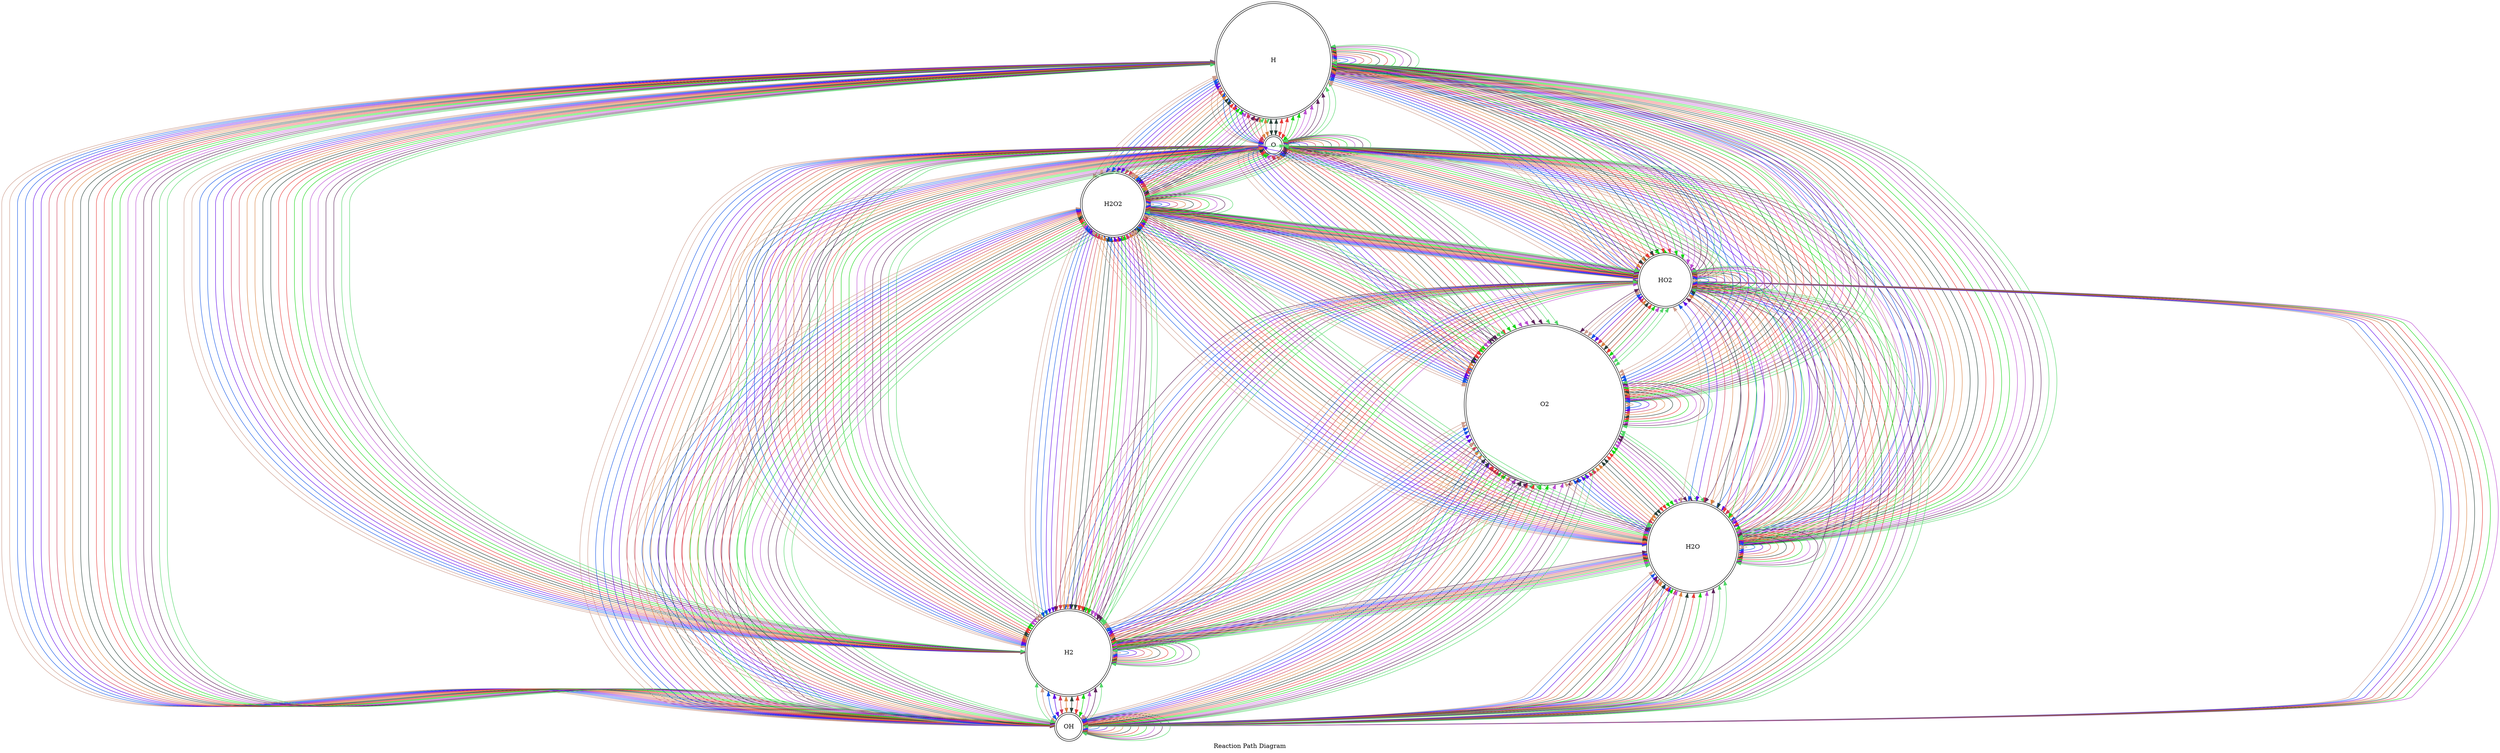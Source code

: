 digraph "final/results2" {
	node [shape=doublecircle]
	label="Reaction Path Diagram"
	H [height=3.61687561831 width=3.61687561831]
	O [height=0.135859610276 width=0.135859610276]
	OH [height=0.799648479625 width=0.799648479625]
	H2 [height=2.66918374815 width=2.66918374815]
	H2O [height=2.82556073487 width=2.82556073487]
	O2 [height=5.0 width=5.0]
	HO2 [height=1.6449442392 width=1.6449442392]
	H2O2 [height=1.9744276355 width=1.9744276355]
	H -> O [color="#CC9B8B" dir=both]
	H -> OH [color="#CC9B8B" dir=both]
	H -> H [color="#CC9B8B" dir=both]
	H -> H2 [color="#CC9B8B" dir=both]
	H -> H2O [color="#CC9B8B" dir=both]
	H -> O2 [color="#CC9B8B" dir=both]
	H -> HO2 [color="#CC9B8B" dir=both]
	H -> H2O2 [color="#CC9B8B" dir=both]
	O2 -> O [color="#CC9B8B" dir=both]
	O2 -> OH [color="#CC9B8B" dir=both]
	O2 -> H [color="#CC9B8B" dir=both]
	O2 -> H2 [color="#CC9B8B" dir=both]
	O2 -> H2O [color="#CC9B8B" dir=both]
	O2 -> O2 [color="#CC9B8B" dir=both]
	O2 -> HO2 [color="#CC9B8B" dir=both]
	O2 -> H2O2 [color="#CC9B8B" dir=both]
	O -> O [color="#CC9B8B" dir=both]
	O -> OH [color="#CC9B8B" dir=both]
	O -> H [color="#CC9B8B" dir=both]
	O -> H2 [color="#CC9B8B" dir=both]
	O -> H2O [color="#CC9B8B" dir=both]
	O -> O2 [color="#CC9B8B" dir=both]
	O -> HO2 [color="#CC9B8B" dir=both]
	O -> H2O2 [color="#CC9B8B" dir=both]
	OH -> O [color="#CC9B8B" dir=both]
	OH -> OH [color="#CC9B8B" dir=both]
	OH -> H [color="#CC9B8B" dir=both]
	OH -> H2 [color="#CC9B8B" dir=both]
	OH -> H2O [color="#CC9B8B" dir=both]
	OH -> O2 [color="#CC9B8B" dir=both]
	OH -> HO2 [color="#CC9B8B" dir=both]
	OH -> H2O2 [color="#CC9B8B" dir=both]
	H2 -> O [color="#CC9B8B" dir=both]
	H2 -> OH [color="#CC9B8B" dir=both]
	H2 -> H [color="#CC9B8B" dir=both]
	H2 -> H2 [color="#CC9B8B" dir=both]
	H2 -> H2O [color="#CC9B8B" dir=both]
	H2 -> O2 [color="#CC9B8B" dir=both]
	H2 -> HO2 [color="#CC9B8B" dir=both]
	H2 -> H2O2 [color="#CC9B8B" dir=both]
	H2O -> O [color="#CC9B8B" dir=both]
	H2O -> OH [color="#CC9B8B" dir=both]
	H2O -> H [color="#CC9B8B" dir=both]
	H2O -> H2 [color="#CC9B8B" dir=both]
	H2O -> H2O [color="#CC9B8B" dir=both]
	H2O -> O2 [color="#CC9B8B" dir=both]
	H2O -> HO2 [color="#CC9B8B" dir=both]
	H2O -> H2O2 [color="#CC9B8B" dir=both]
	HO2 -> O [color="#CC9B8B" dir=both]
	HO2 -> OH [color="#CC9B8B" dir=both]
	HO2 -> H [color="#CC9B8B" dir=both]
	HO2 -> H2 [color="#CC9B8B" dir=both]
	HO2 -> H2O [color="#CC9B8B" dir=both]
	HO2 -> O2 [color="#CC9B8B" dir=both]
	HO2 -> HO2 [color="#CC9B8B" dir=both]
	HO2 -> H2O2 [color="#CC9B8B" dir=both]
	H2O2 -> O [color="#CC9B8B" dir=both]
	H2O2 -> OH [color="#CC9B8B" dir=both]
	H2O2 -> H [color="#CC9B8B" dir=both]
	H2O2 -> H2 [color="#CC9B8B" dir=both]
	H2O2 -> H2O [color="#CC9B8B" dir=both]
	H2O2 -> O2 [color="#CC9B8B" dir=both]
	H2O2 -> HO2 [color="#CC9B8B" dir=both]
	H2O2 -> H2O2 [color="#CC9B8B" dir=both]
	O -> H [color="#1357E7" dir=both]
	O -> OH [color="#1357E7" dir=both]
	O -> O [color="#1357E7" dir=both]
	O -> H2 [color="#1357E7" dir=both]
	O -> H2O [color="#1357E7" dir=both]
	O -> O2 [color="#1357E7" dir=both]
	O -> HO2 [color="#1357E7" dir=both]
	O -> H2O2 [color="#1357E7" dir=both]
	H2 -> H [color="#1357E7" dir=both]
	H2 -> OH [color="#1357E7" dir=both]
	H2 -> O [color="#1357E7" dir=both]
	H2 -> H2 [color="#1357E7" dir=both]
	H2 -> H2O [color="#1357E7" dir=both]
	H2 -> O2 [color="#1357E7" dir=both]
	H2 -> HO2 [color="#1357E7" dir=both]
	H2 -> H2O2 [color="#1357E7" dir=both]
	H -> H [color="#1357E7" dir=both]
	H -> OH [color="#1357E7" dir=both]
	H -> O [color="#1357E7" dir=both]
	H -> H2 [color="#1357E7" dir=both]
	H -> H2O [color="#1357E7" dir=both]
	H -> O2 [color="#1357E7" dir=both]
	H -> HO2 [color="#1357E7" dir=both]
	H -> H2O2 [color="#1357E7" dir=both]
	OH -> H [color="#1357E7" dir=both]
	OH -> OH [color="#1357E7" dir=both]
	OH -> O [color="#1357E7" dir=both]
	OH -> H2 [color="#1357E7" dir=both]
	OH -> H2O [color="#1357E7" dir=both]
	OH -> O2 [color="#1357E7" dir=both]
	OH -> HO2 [color="#1357E7" dir=both]
	OH -> H2O2 [color="#1357E7" dir=both]
	H2O -> H [color="#1357E7" dir=both]
	H2O -> OH [color="#1357E7" dir=both]
	H2O -> O [color="#1357E7" dir=both]
	H2O -> H2 [color="#1357E7" dir=both]
	H2O -> H2O [color="#1357E7" dir=both]
	H2O -> O2 [color="#1357E7" dir=both]
	H2O -> HO2 [color="#1357E7" dir=both]
	H2O -> H2O2 [color="#1357E7" dir=both]
	O2 -> H [color="#1357E7" dir=both]
	O2 -> OH [color="#1357E7" dir=both]
	O2 -> O [color="#1357E7" dir=both]
	O2 -> H2 [color="#1357E7" dir=both]
	O2 -> H2O [color="#1357E7" dir=both]
	O2 -> O2 [color="#1357E7" dir=both]
	O2 -> HO2 [color="#1357E7" dir=both]
	O2 -> H2O2 [color="#1357E7" dir=both]
	HO2 -> H [color="#1357E7" dir=both]
	HO2 -> OH [color="#1357E7" dir=both]
	HO2 -> O [color="#1357E7" dir=both]
	HO2 -> H2 [color="#1357E7" dir=both]
	HO2 -> H2O [color="#1357E7" dir=both]
	HO2 -> O2 [color="#1357E7" dir=both]
	HO2 -> HO2 [color="#1357E7" dir=both]
	HO2 -> H2O2 [color="#1357E7" dir=both]
	H2O2 -> H [color="#1357E7" dir=both]
	H2O2 -> OH [color="#1357E7" dir=both]
	H2O2 -> O [color="#1357E7" dir=both]
	H2O2 -> H2 [color="#1357E7" dir=both]
	H2O2 -> H2O [color="#1357E7" dir=both]
	H2O2 -> O2 [color="#1357E7" dir=both]
	H2O2 -> HO2 [color="#1357E7" dir=both]
	H2O2 -> H2O2 [color="#1357E7" dir=both]
	H2 -> H2O [color="#5F0AEB" dir=both]
	H2 -> H [color="#5F0AEB" dir=both]
	H2 -> O [color="#5F0AEB" dir=both]
	H2 -> OH [color="#5F0AEB" dir=both]
	H2 -> H2 [color="#5F0AEB" dir=both]
	H2 -> O2 [color="#5F0AEB" dir=both]
	H2 -> HO2 [color="#5F0AEB" dir=both]
	H2 -> H2O2 [color="#5F0AEB" dir=both]
	OH -> H2O [color="#5F0AEB" dir=both]
	OH -> H [color="#5F0AEB" dir=both]
	OH -> O [color="#5F0AEB" dir=both]
	OH -> OH [color="#5F0AEB" dir=both]
	OH -> H2 [color="#5F0AEB" dir=both]
	OH -> O2 [color="#5F0AEB" dir=both]
	OH -> HO2 [color="#5F0AEB" dir=both]
	OH -> H2O2 [color="#5F0AEB" dir=both]
	H -> H2O [color="#5F0AEB" dir=both]
	H -> H [color="#5F0AEB" dir=both]
	H -> O [color="#5F0AEB" dir=both]
	H -> OH [color="#5F0AEB" dir=both]
	H -> H2 [color="#5F0AEB" dir=both]
	H -> O2 [color="#5F0AEB" dir=both]
	H -> HO2 [color="#5F0AEB" dir=both]
	H -> H2O2 [color="#5F0AEB" dir=both]
	O -> H2O [color="#5F0AEB" dir=both]
	O -> H [color="#5F0AEB" dir=both]
	O -> O [color="#5F0AEB" dir=both]
	O -> OH [color="#5F0AEB" dir=both]
	O -> H2 [color="#5F0AEB" dir=both]
	O -> O2 [color="#5F0AEB" dir=both]
	O -> HO2 [color="#5F0AEB" dir=both]
	O -> H2O2 [color="#5F0AEB" dir=both]
	H2O -> H2O [color="#5F0AEB" dir=both]
	H2O -> H [color="#5F0AEB" dir=both]
	H2O -> O [color="#5F0AEB" dir=both]
	H2O -> OH [color="#5F0AEB" dir=both]
	H2O -> H2 [color="#5F0AEB" dir=both]
	H2O -> O2 [color="#5F0AEB" dir=both]
	H2O -> HO2 [color="#5F0AEB" dir=both]
	H2O -> H2O2 [color="#5F0AEB" dir=both]
	O2 -> H2O [color="#5F0AEB" dir=both]
	O2 -> H [color="#5F0AEB" dir=both]
	O2 -> O [color="#5F0AEB" dir=both]
	O2 -> OH [color="#5F0AEB" dir=both]
	O2 -> H2 [color="#5F0AEB" dir=both]
	O2 -> O2 [color="#5F0AEB" dir=both]
	O2 -> HO2 [color="#5F0AEB" dir=both]
	O2 -> H2O2 [color="#5F0AEB" dir=both]
	HO2 -> H2O [color="#5F0AEB" dir=both]
	HO2 -> H [color="#5F0AEB" dir=both]
	HO2 -> O [color="#5F0AEB" dir=both]
	HO2 -> OH [color="#5F0AEB" dir=both]
	HO2 -> H2 [color="#5F0AEB" dir=both]
	HO2 -> O2 [color="#5F0AEB" dir=both]
	HO2 -> HO2 [color="#5F0AEB" dir=both]
	HO2 -> H2O2 [color="#5F0AEB" dir=both]
	H2O2 -> H2O [color="#5F0AEB" dir=both]
	H2O2 -> H [color="#5F0AEB" dir=both]
	H2O2 -> O [color="#5F0AEB" dir=both]
	H2O2 -> OH [color="#5F0AEB" dir=both]
	H2O2 -> H2 [color="#5F0AEB" dir=both]
	H2O2 -> O2 [color="#5F0AEB" dir=both]
	H2O2 -> HO2 [color="#5F0AEB" dir=both]
	H2O2 -> H2O2 [color="#5F0AEB" dir=both]
	O -> OH [color="#D13D59" dir=both]
	O -> H [color="#D13D59" dir=both]
	O -> O [color="#D13D59" dir=both]
	O -> H2 [color="#D13D59" dir=both]
	O -> H2O [color="#D13D59" dir=both]
	O -> O2 [color="#D13D59" dir=both]
	O -> HO2 [color="#D13D59" dir=both]
	O -> H2O2 [color="#D13D59" dir=both]
	H2O -> OH [color="#D13D59" dir=both]
	H2O -> H [color="#D13D59" dir=both]
	H2O -> O [color="#D13D59" dir=both]
	H2O -> H2 [color="#D13D59" dir=both]
	H2O -> H2O [color="#D13D59" dir=both]
	H2O -> O2 [color="#D13D59" dir=both]
	H2O -> HO2 [color="#D13D59" dir=both]
	H2O -> H2O2 [color="#D13D59" dir=both]
	H -> OH [color="#D13D59" dir=both]
	H -> H [color="#D13D59" dir=both]
	H -> O [color="#D13D59" dir=both]
	H -> H2 [color="#D13D59" dir=both]
	H -> H2O [color="#D13D59" dir=both]
	H -> O2 [color="#D13D59" dir=both]
	H -> HO2 [color="#D13D59" dir=both]
	H -> H2O2 [color="#D13D59" dir=both]
	OH -> OH [color="#D13D59" dir=both]
	OH -> H [color="#D13D59" dir=both]
	OH -> O [color="#D13D59" dir=both]
	OH -> H2 [color="#D13D59" dir=both]
	OH -> H2O [color="#D13D59" dir=both]
	OH -> O2 [color="#D13D59" dir=both]
	OH -> HO2 [color="#D13D59" dir=both]
	OH -> H2O2 [color="#D13D59" dir=both]
	H2 -> OH [color="#D13D59" dir=both]
	H2 -> H [color="#D13D59" dir=both]
	H2 -> O [color="#D13D59" dir=both]
	H2 -> H2 [color="#D13D59" dir=both]
	H2 -> H2O [color="#D13D59" dir=both]
	H2 -> O2 [color="#D13D59" dir=both]
	H2 -> HO2 [color="#D13D59" dir=both]
	H2 -> H2O2 [color="#D13D59" dir=both]
	O2 -> OH [color="#D13D59" dir=both]
	O2 -> H [color="#D13D59" dir=both]
	O2 -> O [color="#D13D59" dir=both]
	O2 -> H2 [color="#D13D59" dir=both]
	O2 -> H2O [color="#D13D59" dir=both]
	O2 -> O2 [color="#D13D59" dir=both]
	O2 -> HO2 [color="#D13D59" dir=both]
	O2 -> H2O2 [color="#D13D59" dir=both]
	HO2 -> OH [color="#D13D59" dir=both]
	HO2 -> H [color="#D13D59" dir=both]
	HO2 -> O [color="#D13D59" dir=both]
	HO2 -> H2 [color="#D13D59" dir=both]
	HO2 -> H2O [color="#D13D59" dir=both]
	HO2 -> O2 [color="#D13D59" dir=both]
	HO2 -> HO2 [color="#D13D59" dir=both]
	HO2 -> H2O2 [color="#D13D59" dir=both]
	H2O2 -> OH [color="#D13D59" dir=both]
	H2O2 -> H [color="#D13D59" dir=both]
	H2O2 -> O [color="#D13D59" dir=both]
	H2O2 -> H2 [color="#D13D59" dir=both]
	H2O2 -> H2O [color="#D13D59" dir=both]
	H2O2 -> O2 [color="#D13D59" dir=both]
	H2O2 -> HO2 [color="#D13D59" dir=both]
	H2O2 -> H2O2 [color="#D13D59" dir=both]
	HO2 -> H2 [color="#D98242" dir=both]
	HO2 -> O2 [color="#D98242" dir=both]
	HO2 -> H [color="#D98242" dir=both]
	HO2 -> O [color="#D98242" dir=both]
	HO2 -> OH [color="#D98242" dir=both]
	HO2 -> H2O [color="#D98242" dir=both]
	HO2 -> HO2 [color="#D98242" dir=both]
	HO2 -> H2O2 [color="#D98242" dir=both]
	H -> H2 [color="#D98242" dir=both]
	H -> O2 [color="#D98242" dir=both]
	H -> H [color="#D98242" dir=both]
	H -> O [color="#D98242" dir=both]
	H -> OH [color="#D98242" dir=both]
	H -> H2O [color="#D98242" dir=both]
	H -> HO2 [color="#D98242" dir=both]
	H -> H2O2 [color="#D98242" dir=both]
	O -> H2 [color="#D98242" dir=both]
	O -> O2 [color="#D98242" dir=both]
	O -> H [color="#D98242" dir=both]
	O -> O [color="#D98242" dir=both]
	O -> OH [color="#D98242" dir=both]
	O -> H2O [color="#D98242" dir=both]
	O -> HO2 [color="#D98242" dir=both]
	O -> H2O2 [color="#D98242" dir=both]
	OH -> H2 [color="#D98242" dir=both]
	OH -> O2 [color="#D98242" dir=both]
	OH -> H [color="#D98242" dir=both]
	OH -> O [color="#D98242" dir=both]
	OH -> OH [color="#D98242" dir=both]
	OH -> H2O [color="#D98242" dir=both]
	OH -> HO2 [color="#D98242" dir=both]
	OH -> H2O2 [color="#D98242" dir=both]
	H2 -> H2 [color="#D98242" dir=both]
	H2 -> O2 [color="#D98242" dir=both]
	H2 -> H [color="#D98242" dir=both]
	H2 -> O [color="#D98242" dir=both]
	H2 -> OH [color="#D98242" dir=both]
	H2 -> H2O [color="#D98242" dir=both]
	H2 -> HO2 [color="#D98242" dir=both]
	H2 -> H2O2 [color="#D98242" dir=both]
	H2O -> H2 [color="#D98242" dir=both]
	H2O -> O2 [color="#D98242" dir=both]
	H2O -> H [color="#D98242" dir=both]
	H2O -> O [color="#D98242" dir=both]
	H2O -> OH [color="#D98242" dir=both]
	H2O -> H2O [color="#D98242" dir=both]
	H2O -> HO2 [color="#D98242" dir=both]
	H2O -> H2O2 [color="#D98242" dir=both]
	O2 -> H2 [color="#D98242" dir=both]
	O2 -> O2 [color="#D98242" dir=both]
	O2 -> H [color="#D98242" dir=both]
	O2 -> O [color="#D98242" dir=both]
	O2 -> OH [color="#D98242" dir=both]
	O2 -> H2O [color="#D98242" dir=both]
	O2 -> HO2 [color="#D98242" dir=both]
	O2 -> H2O2 [color="#D98242" dir=both]
	H2O2 -> H2 [color="#D98242" dir=both]
	H2O2 -> O2 [color="#D98242" dir=both]
	H2O2 -> H [color="#D98242" dir=both]
	H2O2 -> O [color="#D98242" dir=both]
	H2O2 -> OH [color="#D98242" dir=both]
	H2O2 -> H2O [color="#D98242" dir=both]
	H2O2 -> HO2 [color="#D98242" dir=both]
	H2O2 -> H2O2 [color="#D98242" dir=both]
	HO2 -> OH [color="#2B433B" dir=both]
	HO2 -> H [color="#2B433B" dir=both]
	HO2 -> O [color="#2B433B" dir=both]
	HO2 -> H2 [color="#2B433B" dir=both]
	HO2 -> H2O [color="#2B433B" dir=both]
	HO2 -> O2 [color="#2B433B" dir=both]
	HO2 -> HO2 [color="#2B433B" dir=both]
	HO2 -> H2O2 [color="#2B433B" dir=both]
	H -> OH [color="#2B433B" dir=both]
	H -> H [color="#2B433B" dir=both]
	H -> O [color="#2B433B" dir=both]
	H -> H2 [color="#2B433B" dir=both]
	H -> H2O [color="#2B433B" dir=both]
	H -> O2 [color="#2B433B" dir=both]
	H -> HO2 [color="#2B433B" dir=both]
	H -> H2O2 [color="#2B433B" dir=both]
	O -> OH [color="#2B433B" dir=both]
	O -> H [color="#2B433B" dir=both]
	O -> O [color="#2B433B" dir=both]
	O -> H2 [color="#2B433B" dir=both]
	O -> H2O [color="#2B433B" dir=both]
	O -> O2 [color="#2B433B" dir=both]
	O -> HO2 [color="#2B433B" dir=both]
	O -> H2O2 [color="#2B433B" dir=both]
	OH -> OH [color="#2B433B" dir=both]
	OH -> H [color="#2B433B" dir=both]
	OH -> O [color="#2B433B" dir=both]
	OH -> H2 [color="#2B433B" dir=both]
	OH -> H2O [color="#2B433B" dir=both]
	OH -> O2 [color="#2B433B" dir=both]
	OH -> HO2 [color="#2B433B" dir=both]
	OH -> H2O2 [color="#2B433B" dir=both]
	H2 -> OH [color="#2B433B" dir=both]
	H2 -> H [color="#2B433B" dir=both]
	H2 -> O [color="#2B433B" dir=both]
	H2 -> H2 [color="#2B433B" dir=both]
	H2 -> H2O [color="#2B433B" dir=both]
	H2 -> O2 [color="#2B433B" dir=both]
	H2 -> HO2 [color="#2B433B" dir=both]
	H2 -> H2O2 [color="#2B433B" dir=both]
	H2O -> OH [color="#2B433B" dir=both]
	H2O -> H [color="#2B433B" dir=both]
	H2O -> O [color="#2B433B" dir=both]
	H2O -> H2 [color="#2B433B" dir=both]
	H2O -> H2O [color="#2B433B" dir=both]
	H2O -> O2 [color="#2B433B" dir=both]
	H2O -> HO2 [color="#2B433B" dir=both]
	H2O -> H2O2 [color="#2B433B" dir=both]
	O2 -> OH [color="#2B433B" dir=both]
	O2 -> H [color="#2B433B" dir=both]
	O2 -> O [color="#2B433B" dir=both]
	O2 -> H2 [color="#2B433B" dir=both]
	O2 -> H2O [color="#2B433B" dir=both]
	O2 -> O2 [color="#2B433B" dir=both]
	O2 -> HO2 [color="#2B433B" dir=both]
	O2 -> H2O2 [color="#2B433B" dir=both]
	H2O2 -> OH [color="#2B433B" dir=both]
	H2O2 -> H [color="#2B433B" dir=both]
	H2O2 -> O [color="#2B433B" dir=both]
	H2O2 -> H2 [color="#2B433B" dir=both]
	H2O2 -> H2O [color="#2B433B" dir=both]
	H2O2 -> O2 [color="#2B433B" dir=both]
	H2O2 -> HO2 [color="#2B433B" dir=both]
	H2O2 -> H2O2 [color="#2B433B" dir=both]
	HO2 -> O2 [color="#E73A37" dir=both]
	HO2 -> OH [color="#E73A37" dir=both]
	HO2 -> H [color="#E73A37" dir=both]
	HO2 -> O [color="#E73A37" dir=both]
	HO2 -> H2 [color="#E73A37" dir=both]
	HO2 -> H2O [color="#E73A37" dir=both]
	HO2 -> HO2 [color="#E73A37" dir=both]
	HO2 -> H2O2 [color="#E73A37" dir=both]
	O -> O2 [color="#E73A37" dir=both]
	O -> OH [color="#E73A37" dir=both]
	O -> H [color="#E73A37" dir=both]
	O -> O [color="#E73A37" dir=both]
	O -> H2 [color="#E73A37" dir=both]
	O -> H2O [color="#E73A37" dir=both]
	O -> HO2 [color="#E73A37" dir=both]
	O -> H2O2 [color="#E73A37" dir=both]
	H -> O2 [color="#E73A37" dir=both]
	H -> OH [color="#E73A37" dir=both]
	H -> H [color="#E73A37" dir=both]
	H -> O [color="#E73A37" dir=both]
	H -> H2 [color="#E73A37" dir=both]
	H -> H2O [color="#E73A37" dir=both]
	H -> HO2 [color="#E73A37" dir=both]
	H -> H2O2 [color="#E73A37" dir=both]
	OH -> O2 [color="#E73A37" dir=both]
	OH -> OH [color="#E73A37" dir=both]
	OH -> H [color="#E73A37" dir=both]
	OH -> O [color="#E73A37" dir=both]
	OH -> H2 [color="#E73A37" dir=both]
	OH -> H2O [color="#E73A37" dir=both]
	OH -> HO2 [color="#E73A37" dir=both]
	OH -> H2O2 [color="#E73A37" dir=both]
	H2 -> O2 [color="#E73A37" dir=both]
	H2 -> OH [color="#E73A37" dir=both]
	H2 -> H [color="#E73A37" dir=both]
	H2 -> O [color="#E73A37" dir=both]
	H2 -> H2 [color="#E73A37" dir=both]
	H2 -> H2O [color="#E73A37" dir=both]
	H2 -> HO2 [color="#E73A37" dir=both]
	H2 -> H2O2 [color="#E73A37" dir=both]
	H2O -> O2 [color="#E73A37" dir=both]
	H2O -> OH [color="#E73A37" dir=both]
	H2O -> H [color="#E73A37" dir=both]
	H2O -> O [color="#E73A37" dir=both]
	H2O -> H2 [color="#E73A37" dir=both]
	H2O -> H2O [color="#E73A37" dir=both]
	H2O -> HO2 [color="#E73A37" dir=both]
	H2O -> H2O2 [color="#E73A37" dir=both]
	O2 -> O2 [color="#E73A37" dir=both]
	O2 -> OH [color="#E73A37" dir=both]
	O2 -> H [color="#E73A37" dir=both]
	O2 -> O [color="#E73A37" dir=both]
	O2 -> H2 [color="#E73A37" dir=both]
	O2 -> H2O [color="#E73A37" dir=both]
	O2 -> HO2 [color="#E73A37" dir=both]
	O2 -> H2O2 [color="#E73A37" dir=both]
	H2O2 -> O2 [color="#E73A37" dir=both]
	H2O2 -> OH [color="#E73A37" dir=both]
	H2O2 -> H [color="#E73A37" dir=both]
	H2O2 -> O [color="#E73A37" dir=both]
	H2O2 -> H2 [color="#E73A37" dir=both]
	H2O2 -> H2O [color="#E73A37" dir=both]
	H2O2 -> HO2 [color="#E73A37" dir=both]
	H2O2 -> H2O2 [color="#E73A37" dir=both]
	HO2 -> H2O [color="#19D617" dir=both]
	HO2 -> O2 [color="#19D617" dir=both]
	HO2 -> H [color="#19D617" dir=both]
	HO2 -> O [color="#19D617" dir=both]
	HO2 -> OH [color="#19D617" dir=both]
	HO2 -> H2 [color="#19D617" dir=both]
	HO2 -> HO2 [color="#19D617" dir=both]
	HO2 -> H2O2 [color="#19D617" dir=both]
	OH -> H2O [color="#19D617" dir=both]
	OH -> O2 [color="#19D617" dir=both]
	OH -> H [color="#19D617" dir=both]
	OH -> O [color="#19D617" dir=both]
	OH -> OH [color="#19D617" dir=both]
	OH -> H2 [color="#19D617" dir=both]
	OH -> HO2 [color="#19D617" dir=both]
	OH -> H2O2 [color="#19D617" dir=both]
	H -> H2O [color="#19D617" dir=both]
	H -> O2 [color="#19D617" dir=both]
	H -> H [color="#19D617" dir=both]
	H -> O [color="#19D617" dir=both]
	H -> OH [color="#19D617" dir=both]
	H -> H2 [color="#19D617" dir=both]
	H -> HO2 [color="#19D617" dir=both]
	H -> H2O2 [color="#19D617" dir=both]
	O -> H2O [color="#19D617" dir=both]
	O -> O2 [color="#19D617" dir=both]
	O -> H [color="#19D617" dir=both]
	O -> O [color="#19D617" dir=both]
	O -> OH [color="#19D617" dir=both]
	O -> H2 [color="#19D617" dir=both]
	O -> HO2 [color="#19D617" dir=both]
	O -> H2O2 [color="#19D617" dir=both]
	H2 -> H2O [color="#19D617" dir=both]
	H2 -> O2 [color="#19D617" dir=both]
	H2 -> H [color="#19D617" dir=both]
	H2 -> O [color="#19D617" dir=both]
	H2 -> OH [color="#19D617" dir=both]
	H2 -> H2 [color="#19D617" dir=both]
	H2 -> HO2 [color="#19D617" dir=both]
	H2 -> H2O2 [color="#19D617" dir=both]
	H2O -> H2O [color="#19D617" dir=both]
	H2O -> O2 [color="#19D617" dir=both]
	H2O -> H [color="#19D617" dir=both]
	H2O -> O [color="#19D617" dir=both]
	H2O -> OH [color="#19D617" dir=both]
	H2O -> H2 [color="#19D617" dir=both]
	H2O -> HO2 [color="#19D617" dir=both]
	H2O -> H2O2 [color="#19D617" dir=both]
	O2 -> H2O [color="#19D617" dir=both]
	O2 -> O2 [color="#19D617" dir=both]
	O2 -> H [color="#19D617" dir=both]
	O2 -> O [color="#19D617" dir=both]
	O2 -> OH [color="#19D617" dir=both]
	O2 -> H2 [color="#19D617" dir=both]
	O2 -> HO2 [color="#19D617" dir=both]
	O2 -> H2O2 [color="#19D617" dir=both]
	H2O2 -> H2O [color="#19D617" dir=both]
	H2O2 -> O2 [color="#19D617" dir=both]
	H2O2 -> H [color="#19D617" dir=both]
	H2O2 -> O [color="#19D617" dir=both]
	H2O2 -> OH [color="#19D617" dir=both]
	H2O2 -> H2 [color="#19D617" dir=both]
	H2O2 -> HO2 [color="#19D617" dir=both]
	H2O2 -> H2O2 [color="#19D617" dir=both]
	H2O2 -> H2O [color="#BB4DD2" dir=both]
	H2O2 -> OH [color="#BB4DD2" dir=both]
	H2O2 -> H [color="#BB4DD2" dir=both]
	H2O2 -> O [color="#BB4DD2" dir=both]
	H2O2 -> H2 [color="#BB4DD2" dir=both]
	H2O2 -> O2 [color="#BB4DD2" dir=both]
	H2O2 -> HO2 [color="#BB4DD2" dir=both]
	H2O2 -> H2O2 [color="#BB4DD2" dir=both]
	H -> H2O [color="#BB4DD2" dir=both]
	H -> OH [color="#BB4DD2" dir=both]
	H -> H [color="#BB4DD2" dir=both]
	H -> O [color="#BB4DD2" dir=both]
	H -> H2 [color="#BB4DD2" dir=both]
	H -> O2 [color="#BB4DD2" dir=both]
	H -> HO2 [color="#BB4DD2" dir=both]
	H -> H2O2 [color="#BB4DD2" dir=both]
	O -> H2O [color="#BB4DD2" dir=both]
	O -> OH [color="#BB4DD2" dir=both]
	O -> H [color="#BB4DD2" dir=both]
	O -> O [color="#BB4DD2" dir=both]
	O -> H2 [color="#BB4DD2" dir=both]
	O -> O2 [color="#BB4DD2" dir=both]
	O -> HO2 [color="#BB4DD2" dir=both]
	O -> H2O2 [color="#BB4DD2" dir=both]
	OH -> H2O [color="#BB4DD2" dir=both]
	OH -> OH [color="#BB4DD2" dir=both]
	OH -> H [color="#BB4DD2" dir=both]
	OH -> O [color="#BB4DD2" dir=both]
	OH -> H2 [color="#BB4DD2" dir=both]
	OH -> O2 [color="#BB4DD2" dir=both]
	OH -> HO2 [color="#BB4DD2" dir=both]
	OH -> H2O2 [color="#BB4DD2" dir=both]
	H2 -> H2O [color="#BB4DD2" dir=both]
	H2 -> OH [color="#BB4DD2" dir=both]
	H2 -> H [color="#BB4DD2" dir=both]
	H2 -> O [color="#BB4DD2" dir=both]
	H2 -> H2 [color="#BB4DD2" dir=both]
	H2 -> O2 [color="#BB4DD2" dir=both]
	H2 -> HO2 [color="#BB4DD2" dir=both]
	H2 -> H2O2 [color="#BB4DD2" dir=both]
	H2O -> H2O [color="#BB4DD2" dir=both]
	H2O -> OH [color="#BB4DD2" dir=both]
	H2O -> H [color="#BB4DD2" dir=both]
	H2O -> O [color="#BB4DD2" dir=both]
	H2O -> H2 [color="#BB4DD2" dir=both]
	H2O -> O2 [color="#BB4DD2" dir=both]
	H2O -> HO2 [color="#BB4DD2" dir=both]
	H2O -> H2O2 [color="#BB4DD2" dir=both]
	O2 -> H2O [color="#BB4DD2" dir=both]
	O2 -> OH [color="#BB4DD2" dir=both]
	O2 -> H [color="#BB4DD2" dir=both]
	O2 -> O [color="#BB4DD2" dir=both]
	O2 -> H2 [color="#BB4DD2" dir=both]
	O2 -> O2 [color="#BB4DD2" dir=both]
	O2 -> HO2 [color="#BB4DD2" dir=both]
	O2 -> H2O2 [color="#BB4DD2" dir=both]
	HO2 -> H2O [color="#BB4DD2" dir=both]
	HO2 -> OH [color="#BB4DD2" dir=both]
	HO2 -> H [color="#BB4DD2" dir=both]
	HO2 -> O [color="#BB4DD2" dir=both]
	HO2 -> H2 [color="#BB4DD2" dir=both]
	HO2 -> O2 [color="#BB4DD2" dir=both]
	HO2 -> HO2 [color="#BB4DD2" dir=both]
	HO2 -> H2O2 [color="#BB4DD2" dir=both]
	H2O2 -> HO2 [color="#5E255C" dir=both]
	H2O2 -> H2 [color="#5E255C" dir=both]
	H2O2 -> H [color="#5E255C" dir=both]
	H2O2 -> O [color="#5E255C" dir=both]
	H2O2 -> OH [color="#5E255C" dir=both]
	H2O2 -> H2O [color="#5E255C" dir=both]
	H2O2 -> O2 [color="#5E255C" dir=both]
	H2O2 -> H2O2 [color="#5E255C" dir=both]
	H -> HO2 [color="#5E255C" dir=both]
	H -> H2 [color="#5E255C" dir=both]
	H -> H [color="#5E255C" dir=both]
	H -> O [color="#5E255C" dir=both]
	H -> OH [color="#5E255C" dir=both]
	H -> H2O [color="#5E255C" dir=both]
	H -> O2 [color="#5E255C" dir=both]
	H -> H2O2 [color="#5E255C" dir=both]
	O -> HO2 [color="#5E255C" dir=both]
	O -> H2 [color="#5E255C" dir=both]
	O -> H [color="#5E255C" dir=both]
	O -> O [color="#5E255C" dir=both]
	O -> OH [color="#5E255C" dir=both]
	O -> H2O [color="#5E255C" dir=both]
	O -> O2 [color="#5E255C" dir=both]
	O -> H2O2 [color="#5E255C" dir=both]
	OH -> HO2 [color="#5E255C" dir=both]
	OH -> H2 [color="#5E255C" dir=both]
	OH -> H [color="#5E255C" dir=both]
	OH -> O [color="#5E255C" dir=both]
	OH -> OH [color="#5E255C" dir=both]
	OH -> H2O [color="#5E255C" dir=both]
	OH -> O2 [color="#5E255C" dir=both]
	OH -> H2O2 [color="#5E255C" dir=both]
	H2 -> HO2 [color="#5E255C" dir=both]
	H2 -> H2 [color="#5E255C" dir=both]
	H2 -> H [color="#5E255C" dir=both]
	H2 -> O [color="#5E255C" dir=both]
	H2 -> OH [color="#5E255C" dir=both]
	H2 -> H2O [color="#5E255C" dir=both]
	H2 -> O2 [color="#5E255C" dir=both]
	H2 -> H2O2 [color="#5E255C" dir=both]
	H2O -> HO2 [color="#5E255C" dir=both]
	H2O -> H2 [color="#5E255C" dir=both]
	H2O -> H [color="#5E255C" dir=both]
	H2O -> O [color="#5E255C" dir=both]
	H2O -> OH [color="#5E255C" dir=both]
	H2O -> H2O [color="#5E255C" dir=both]
	H2O -> O2 [color="#5E255C" dir=both]
	H2O -> H2O2 [color="#5E255C" dir=both]
	O2 -> HO2 [color="#5E255C" dir=both]
	O2 -> H2 [color="#5E255C" dir=both]
	O2 -> H [color="#5E255C" dir=both]
	O2 -> O [color="#5E255C" dir=both]
	O2 -> OH [color="#5E255C" dir=both]
	O2 -> H2O [color="#5E255C" dir=both]
	O2 -> O2 [color="#5E255C" dir=both]
	O2 -> H2O2 [color="#5E255C" dir=both]
	HO2 -> HO2 [color="#5E255C" dir=both]
	HO2 -> H2 [color="#5E255C" dir=both]
	HO2 -> H [color="#5E255C" dir=both]
	HO2 -> O [color="#5E255C" dir=both]
	HO2 -> OH [color="#5E255C" dir=both]
	HO2 -> H2O [color="#5E255C" dir=both]
	HO2 -> O2 [color="#5E255C" dir=both]
	HO2 -> H2O2 [color="#5E255C" dir=both]
	H2O2 -> OH [color="#51D668" dir=both]
	H2O2 -> HO2 [color="#51D668" dir=both]
	H2O2 -> H [color="#51D668" dir=both]
	H2O2 -> O [color="#51D668" dir=both]
	H2O2 -> H2 [color="#51D668" dir=both]
	H2O2 -> H2O [color="#51D668" dir=both]
	H2O2 -> O2 [color="#51D668" dir=both]
	H2O2 -> H2O2 [color="#51D668" dir=both]
	O -> OH [color="#51D668" dir=both]
	O -> HO2 [color="#51D668" dir=both]
	O -> H [color="#51D668" dir=both]
	O -> O [color="#51D668" dir=both]
	O -> H2 [color="#51D668" dir=both]
	O -> H2O [color="#51D668" dir=both]
	O -> O2 [color="#51D668" dir=both]
	O -> H2O2 [color="#51D668" dir=both]
	H -> OH [color="#51D668" dir=both]
	H -> HO2 [color="#51D668" dir=both]
	H -> H [color="#51D668" dir=both]
	H -> O [color="#51D668" dir=both]
	H -> H2 [color="#51D668" dir=both]
	H -> H2O [color="#51D668" dir=both]
	H -> O2 [color="#51D668" dir=both]
	H -> H2O2 [color="#51D668" dir=both]
	OH -> OH [color="#51D668" dir=both]
	OH -> HO2 [color="#51D668" dir=both]
	OH -> H [color="#51D668" dir=both]
	OH -> O [color="#51D668" dir=both]
	OH -> H2 [color="#51D668" dir=both]
	OH -> H2O [color="#51D668" dir=both]
	OH -> O2 [color="#51D668" dir=both]
	OH -> H2O2 [color="#51D668" dir=both]
	H2 -> OH [color="#51D668" dir=both]
	H2 -> HO2 [color="#51D668" dir=both]
	H2 -> H [color="#51D668" dir=both]
	H2 -> O [color="#51D668" dir=both]
	H2 -> H2 [color="#51D668" dir=both]
	H2 -> H2O [color="#51D668" dir=both]
	H2 -> O2 [color="#51D668" dir=both]
	H2 -> H2O2 [color="#51D668" dir=both]
	H2O -> OH [color="#51D668" dir=both]
	H2O -> HO2 [color="#51D668" dir=both]
	H2O -> H [color="#51D668" dir=both]
	H2O -> O [color="#51D668" dir=both]
	H2O -> H2 [color="#51D668" dir=both]
	H2O -> H2O [color="#51D668" dir=both]
	H2O -> O2 [color="#51D668" dir=both]
	H2O -> H2O2 [color="#51D668" dir=both]
	O2 -> OH [color="#51D668" dir=both]
	O2 -> HO2 [color="#51D668" dir=both]
	O2 -> H [color="#51D668" dir=both]
	O2 -> O [color="#51D668" dir=both]
	O2 -> H2 [color="#51D668" dir=both]
	O2 -> H2O [color="#51D668" dir=both]
	O2 -> O2 [color="#51D668" dir=both]
	O2 -> H2O2 [color="#51D668" dir=both]
	HO2 -> OH [color="#51D668" dir=both]
	HO2 -> HO2 [color="#51D668" dir=both]
	HO2 -> H [color="#51D668" dir=both]
	HO2 -> O [color="#51D668" dir=both]
	HO2 -> H2 [color="#51D668" dir=both]
	HO2 -> H2O [color="#51D668" dir=both]
	HO2 -> O2 [color="#51D668" dir=both]
	HO2 -> H2O2 [color="#51D668" dir=both]
}
